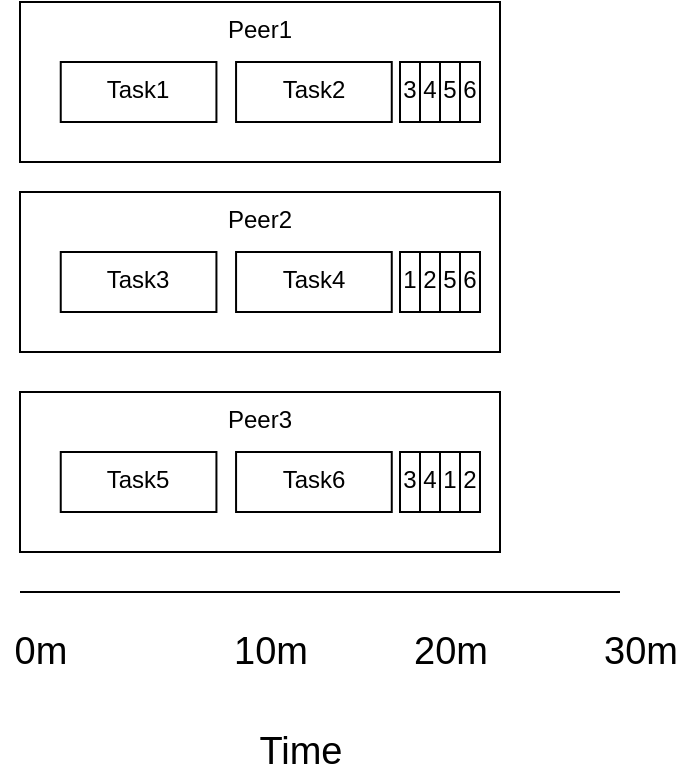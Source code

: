 <mxfile>
    <diagram id="44b4Y6wHeXdyE9PRD648" name="Page-1">
        <mxGraphModel dx="833" dy="855" grid="1" gridSize="10" guides="1" tooltips="1" connect="1" arrows="1" fold="1" page="1" pageScale="1" pageWidth="827" pageHeight="1169" math="0" shadow="0">
            <root>
                <mxCell id="0"/>
                <mxCell id="1" parent="0"/>
                <mxCell id="28" value="" style="endArrow=none;html=1;" parent="1" edge="1">
                    <mxGeometry width="50" height="50" relative="1" as="geometry">
                        <mxPoint x="60" y="800" as="sourcePoint"/>
                        <mxPoint x="360" y="800" as="targetPoint"/>
                    </mxGeometry>
                </mxCell>
                <mxCell id="52" value="Time&lt;br style=&quot;font-size: 19px;&quot;&gt;" style="text;html=1;align=center;verticalAlign=middle;resizable=0;points=[];autosize=1;strokeColor=none;fontSize=19;" parent="1" vertex="1">
                    <mxGeometry x="170" y="865" width="60" height="30" as="geometry"/>
                </mxCell>
                <mxCell id="53" value="0m" style="text;html=1;align=center;verticalAlign=middle;resizable=0;points=[];autosize=1;strokeColor=none;fontSize=19;" parent="1" vertex="1">
                    <mxGeometry x="50" y="815" width="40" height="30" as="geometry"/>
                </mxCell>
                <mxCell id="54" value="10m" style="text;html=1;align=center;verticalAlign=middle;resizable=0;points=[];autosize=1;strokeColor=none;fontSize=19;" parent="1" vertex="1">
                    <mxGeometry x="160" y="815" width="50" height="30" as="geometry"/>
                </mxCell>
                <mxCell id="55" value="20m" style="text;html=1;align=center;verticalAlign=middle;resizable=0;points=[];autosize=1;strokeColor=none;fontSize=19;" parent="1" vertex="1">
                    <mxGeometry x="250" y="815" width="50" height="30" as="geometry"/>
                </mxCell>
                <mxCell id="56" value="30m" style="text;html=1;align=center;verticalAlign=middle;resizable=0;points=[];autosize=1;strokeColor=none;fontSize=19;" parent="1" vertex="1">
                    <mxGeometry x="345" y="815" width="50" height="30" as="geometry"/>
                </mxCell>
                <mxCell id="71" value="" style="group" vertex="1" connectable="0" parent="1">
                    <mxGeometry x="60" y="505" width="240" height="80" as="geometry"/>
                </mxCell>
                <mxCell id="45" value="Peer1" style="whiteSpace=wrap;html=1;align=center;verticalAlign=top;" parent="71" vertex="1">
                    <mxGeometry width="240" height="80" as="geometry"/>
                </mxCell>
                <mxCell id="46" value="Task1" style="whiteSpace=wrap;html=1;align=center;verticalAlign=top;" parent="71" vertex="1">
                    <mxGeometry x="20.37" y="30" width="77.845" height="30" as="geometry"/>
                </mxCell>
                <mxCell id="47" value="Task2" style="whiteSpace=wrap;html=1;align=center;verticalAlign=top;" parent="71" vertex="1">
                    <mxGeometry x="108.036" y="30" width="77.845" height="30" as="geometry"/>
                </mxCell>
                <mxCell id="66" value="3" style="whiteSpace=wrap;html=1;align=center;verticalAlign=top;" vertex="1" parent="71">
                    <mxGeometry x="190" y="30" width="10" height="30" as="geometry"/>
                </mxCell>
                <mxCell id="68" value="4" style="whiteSpace=wrap;html=1;align=center;verticalAlign=top;" vertex="1" parent="71">
                    <mxGeometry x="200" y="30" width="10" height="30" as="geometry"/>
                </mxCell>
                <mxCell id="69" value="5" style="whiteSpace=wrap;html=1;align=center;verticalAlign=top;" vertex="1" parent="71">
                    <mxGeometry x="210" y="30" width="10" height="30" as="geometry"/>
                </mxCell>
                <mxCell id="70" value="6" style="whiteSpace=wrap;html=1;align=center;verticalAlign=top;" vertex="1" parent="71">
                    <mxGeometry x="220" y="30" width="10" height="30" as="geometry"/>
                </mxCell>
                <mxCell id="72" value="" style="group" vertex="1" connectable="0" parent="1">
                    <mxGeometry x="60" y="600" width="240" height="80" as="geometry"/>
                </mxCell>
                <mxCell id="73" value="Peer2" style="whiteSpace=wrap;html=1;align=center;verticalAlign=top;" vertex="1" parent="72">
                    <mxGeometry width="240" height="80" as="geometry"/>
                </mxCell>
                <mxCell id="74" value="Task3" style="whiteSpace=wrap;html=1;align=center;verticalAlign=top;" vertex="1" parent="72">
                    <mxGeometry x="20.37" y="30" width="77.845" height="30" as="geometry"/>
                </mxCell>
                <mxCell id="75" value="Task4" style="whiteSpace=wrap;html=1;align=center;verticalAlign=top;" vertex="1" parent="72">
                    <mxGeometry x="108.036" y="30" width="77.845" height="30" as="geometry"/>
                </mxCell>
                <mxCell id="76" value="1" style="whiteSpace=wrap;html=1;align=center;verticalAlign=top;" vertex="1" parent="72">
                    <mxGeometry x="190" y="30" width="10" height="30" as="geometry"/>
                </mxCell>
                <mxCell id="77" value="2" style="whiteSpace=wrap;html=1;align=center;verticalAlign=top;" vertex="1" parent="72">
                    <mxGeometry x="200" y="30" width="10" height="30" as="geometry"/>
                </mxCell>
                <mxCell id="78" value="5" style="whiteSpace=wrap;html=1;align=center;verticalAlign=top;" vertex="1" parent="72">
                    <mxGeometry x="210" y="30" width="10" height="30" as="geometry"/>
                </mxCell>
                <mxCell id="79" value="6" style="whiteSpace=wrap;html=1;align=center;verticalAlign=top;" vertex="1" parent="72">
                    <mxGeometry x="220" y="30" width="10" height="30" as="geometry"/>
                </mxCell>
                <mxCell id="80" value="" style="group" vertex="1" connectable="0" parent="1">
                    <mxGeometry x="60" y="700" width="240" height="80" as="geometry"/>
                </mxCell>
                <mxCell id="81" value="Peer3" style="whiteSpace=wrap;html=1;align=center;verticalAlign=top;" vertex="1" parent="80">
                    <mxGeometry width="240" height="80" as="geometry"/>
                </mxCell>
                <mxCell id="82" value="Task5" style="whiteSpace=wrap;html=1;align=center;verticalAlign=top;" vertex="1" parent="80">
                    <mxGeometry x="20.37" y="30" width="77.845" height="30" as="geometry"/>
                </mxCell>
                <mxCell id="83" value="Task6" style="whiteSpace=wrap;html=1;align=center;verticalAlign=top;" vertex="1" parent="80">
                    <mxGeometry x="108.036" y="30" width="77.845" height="30" as="geometry"/>
                </mxCell>
                <mxCell id="84" value="3" style="whiteSpace=wrap;html=1;align=center;verticalAlign=top;" vertex="1" parent="80">
                    <mxGeometry x="190" y="30" width="10" height="30" as="geometry"/>
                </mxCell>
                <mxCell id="85" value="4" style="whiteSpace=wrap;html=1;align=center;verticalAlign=top;" vertex="1" parent="80">
                    <mxGeometry x="200" y="30" width="10" height="30" as="geometry"/>
                </mxCell>
                <mxCell id="86" value="1" style="whiteSpace=wrap;html=1;align=center;verticalAlign=top;" vertex="1" parent="80">
                    <mxGeometry x="210" y="30" width="10" height="30" as="geometry"/>
                </mxCell>
                <mxCell id="87" value="2" style="whiteSpace=wrap;html=1;align=center;verticalAlign=top;" vertex="1" parent="80">
                    <mxGeometry x="220" y="30" width="10" height="30" as="geometry"/>
                </mxCell>
            </root>
        </mxGraphModel>
    </diagram>
</mxfile>